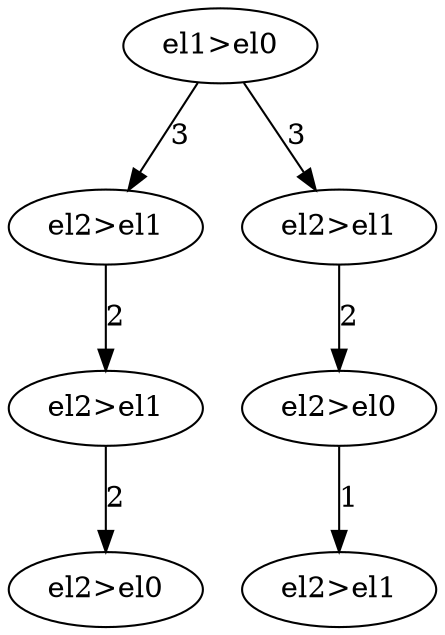 digraph G {
 depth0_1_0 [label = "el1>el0"];
 depth0_1_0True_depth1_2_1 [label = "el2>el1"];
  depth0_1_0->depth0_1_0True_depth1_2_1 [label = "3"];
 depth0_1_0False_depth1_2_1 [label = "el2>el1"];
  depth0_1_0->depth0_1_0False_depth1_2_1 [label = "3"];
 depth0_1_0True_depth1_2_1False_depth2_2_1 [label = "el2>el1"];
  depth0_1_0True_depth1_2_1->depth0_1_0True_depth1_2_1False_depth2_2_1 [label = "2"];
 depth0_1_0False_depth1_2_1True_depth2_2_0 [label = "el2>el0"];
  depth0_1_0False_depth1_2_1->depth0_1_0False_depth1_2_1True_depth2_2_0 [label = "2"];
 depth0_1_0True_depth1_2_1False_depth2_2_1False_depth3_2_0 [label = "el2>el0"];
  depth0_1_0True_depth1_2_1False_depth2_2_1->depth0_1_0True_depth1_2_1False_depth2_2_1False_depth3_2_0 [label = "2"];
 depth0_1_0False_depth1_2_1True_depth2_2_0False_depth3_2_1 [label = "el2>el1"];
  depth0_1_0False_depth1_2_1True_depth2_2_0->depth0_1_0False_depth1_2_1True_depth2_2_0False_depth3_2_1 [label = "1"];
}